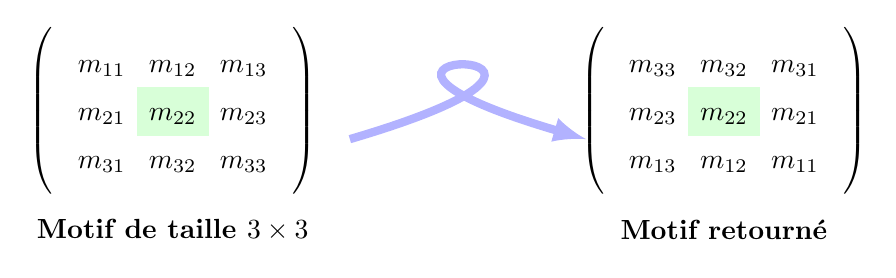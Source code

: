 \begin{tikzpicture}
%\usetikzlibrary{matrix}
\usetikzlibrary{backgrounds}

\matrix (A) [matrix of math nodes,nodes in empty cells,
             left delimiter  = (,
             right delimiter = ),align=center,text depth=.5ex,text height=2ex,text width=1.9em] at (0,0)
{%
m_{11} & m_{12}  & m_{13}  \\
m_{21} & m_{22}  & m_{23}  \\
m_{31} & m_{32}  & m_{33}  \\
};

\matrix (B) [matrix of math nodes,nodes in empty cells,
             left delimiter  = (,
             right delimiter = ),align=center,text depth=.5ex,text height=2ex,text width=1.9em] at (7,0)
{%
m_{33} & m_{32}  & m_{31}  \\
m_{23} & m_{22}  & m_{21}  \\
m_{13} & m_{12}  & m_{11}  \\
};


% \draw[->,>=latex,line width = 4pt,blue!30] (2,0) to[bend left=90] ++(3,0);
\draw[->,>=latex,line width = 3pt,blue!30,scale=0.5,xshift=4cm,yshift=-0.2cm]   (0.5,-0.5) .. controls (9,2) and (-2,2) .. (6.5,-0.5);

 
\node at (0,-1.5) {\bf Motif de taille $3\times 3$};
\node at (7,-1.5) {\bf Motif retourné};


 \begin{scope}[on background layer]
 \fill[green!30,opacity=0.5] (A-2-2.north west) rectangle (A-2-2.south east);
 \fill[green!30,opacity=0.5] (B-2-2.north west) rectangle (B-2-2.south east);
\end{scope}


\end{tikzpicture}